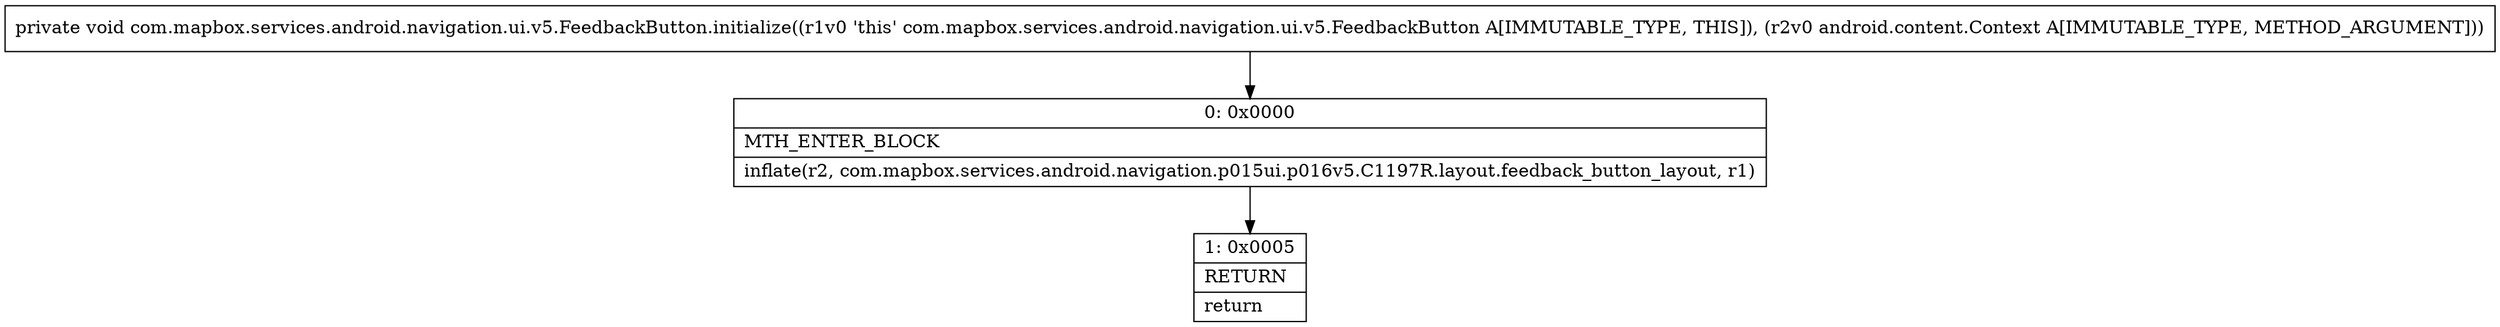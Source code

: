 digraph "CFG forcom.mapbox.services.android.navigation.ui.v5.FeedbackButton.initialize(Landroid\/content\/Context;)V" {
Node_0 [shape=record,label="{0\:\ 0x0000|MTH_ENTER_BLOCK\l|inflate(r2, com.mapbox.services.android.navigation.p015ui.p016v5.C1197R.layout.feedback_button_layout, r1)\l}"];
Node_1 [shape=record,label="{1\:\ 0x0005|RETURN\l|return\l}"];
MethodNode[shape=record,label="{private void com.mapbox.services.android.navigation.ui.v5.FeedbackButton.initialize((r1v0 'this' com.mapbox.services.android.navigation.ui.v5.FeedbackButton A[IMMUTABLE_TYPE, THIS]), (r2v0 android.content.Context A[IMMUTABLE_TYPE, METHOD_ARGUMENT])) }"];
MethodNode -> Node_0;
Node_0 -> Node_1;
}

